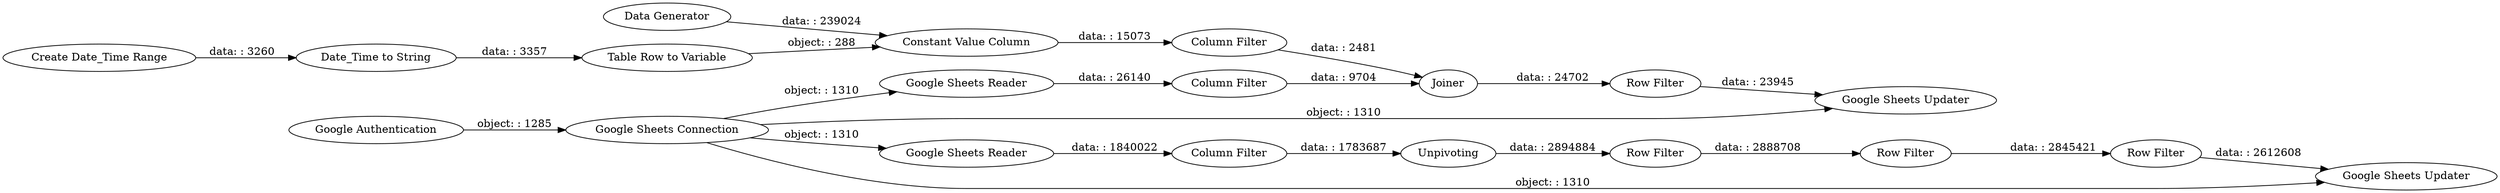 digraph {
	"2008226542361598954_118" [label="Google Sheets Reader"]
	"2008226542361598954_121" [label="Row Filter"]
	"2008226542361598954_93" [label="Google Sheets Connection"]
	"2008226542361598954_122" [label="Row Filter"]
	"2008226542361598954_116" [label="Row Filter"]
	"2008226542361598954_1" [label="Create Date_Time Range"]
	"2008226542361598954_119" [label="Column Filter"]
	"2008226542361598954_123" [label="Google Sheets Updater"]
	"2008226542361598954_115" [label=Joiner]
	"2008226542361598954_6" [label="Table Row to Variable"]
	"2008226542361598954_120" [label="Row Filter"]
	"2008226542361598954_114" [label="Column Filter"]
	"2008226542361598954_112" [label="Column Filter"]
	"2008226542361598954_117" [label="Google Sheets Updater"]
	"2008226542361598954_111" [label="Google Sheets Reader"]
	"2008226542361598954_4" [label="Data Generator"]
	"-2517159278867411100_92" [label="Google Authentication"]
	"2008226542361598954_2" [label="Date_Time to String"]
	"2008226542361598954_3" [label="Constant Value Column"]
	"2008226542361598954_95" [label=Unpivoting]
	"2008226542361598954_118" -> "2008226542361598954_119" [label="data: : 1840022"]
	"2008226542361598954_93" -> "2008226542361598954_117" [label="object: : 1310"]
	"2008226542361598954_93" -> "2008226542361598954_111" [label="object: : 1310"]
	"2008226542361598954_93" -> "2008226542361598954_123" [label="object: : 1310"]
	"2008226542361598954_114" -> "2008226542361598954_115" [label="data: : 2481"]
	"2008226542361598954_6" -> "2008226542361598954_3" [label="object: : 288"]
	"2008226542361598954_122" -> "2008226542361598954_123" [label="data: : 2612608"]
	"2008226542361598954_93" -> "2008226542361598954_118" [label="object: : 1310"]
	"2008226542361598954_1" -> "2008226542361598954_2" [label="data: : 3260"]
	"2008226542361598954_112" -> "2008226542361598954_115" [label="data: : 9704"]
	"2008226542361598954_115" -> "2008226542361598954_116" [label="data: : 24702"]
	"2008226542361598954_95" -> "2008226542361598954_120" [label="data: : 2894884"]
	"2008226542361598954_3" -> "2008226542361598954_114" [label="data: : 15073"]
	"2008226542361598954_121" -> "2008226542361598954_122" [label="data: : 2845421"]
	"-2517159278867411100_92" -> "2008226542361598954_93" [label="object: : 1285"]
	"2008226542361598954_116" -> "2008226542361598954_117" [label="data: : 23945"]
	"2008226542361598954_119" -> "2008226542361598954_95" [label="data: : 1783687"]
	"2008226542361598954_4" -> "2008226542361598954_3" [label="data: : 239024"]
	"2008226542361598954_111" -> "2008226542361598954_112" [label="data: : 26140"]
	"2008226542361598954_2" -> "2008226542361598954_6" [label="data: : 3357"]
	"2008226542361598954_120" -> "2008226542361598954_121" [label="data: : 2888708"]
	rankdir=LR
}
